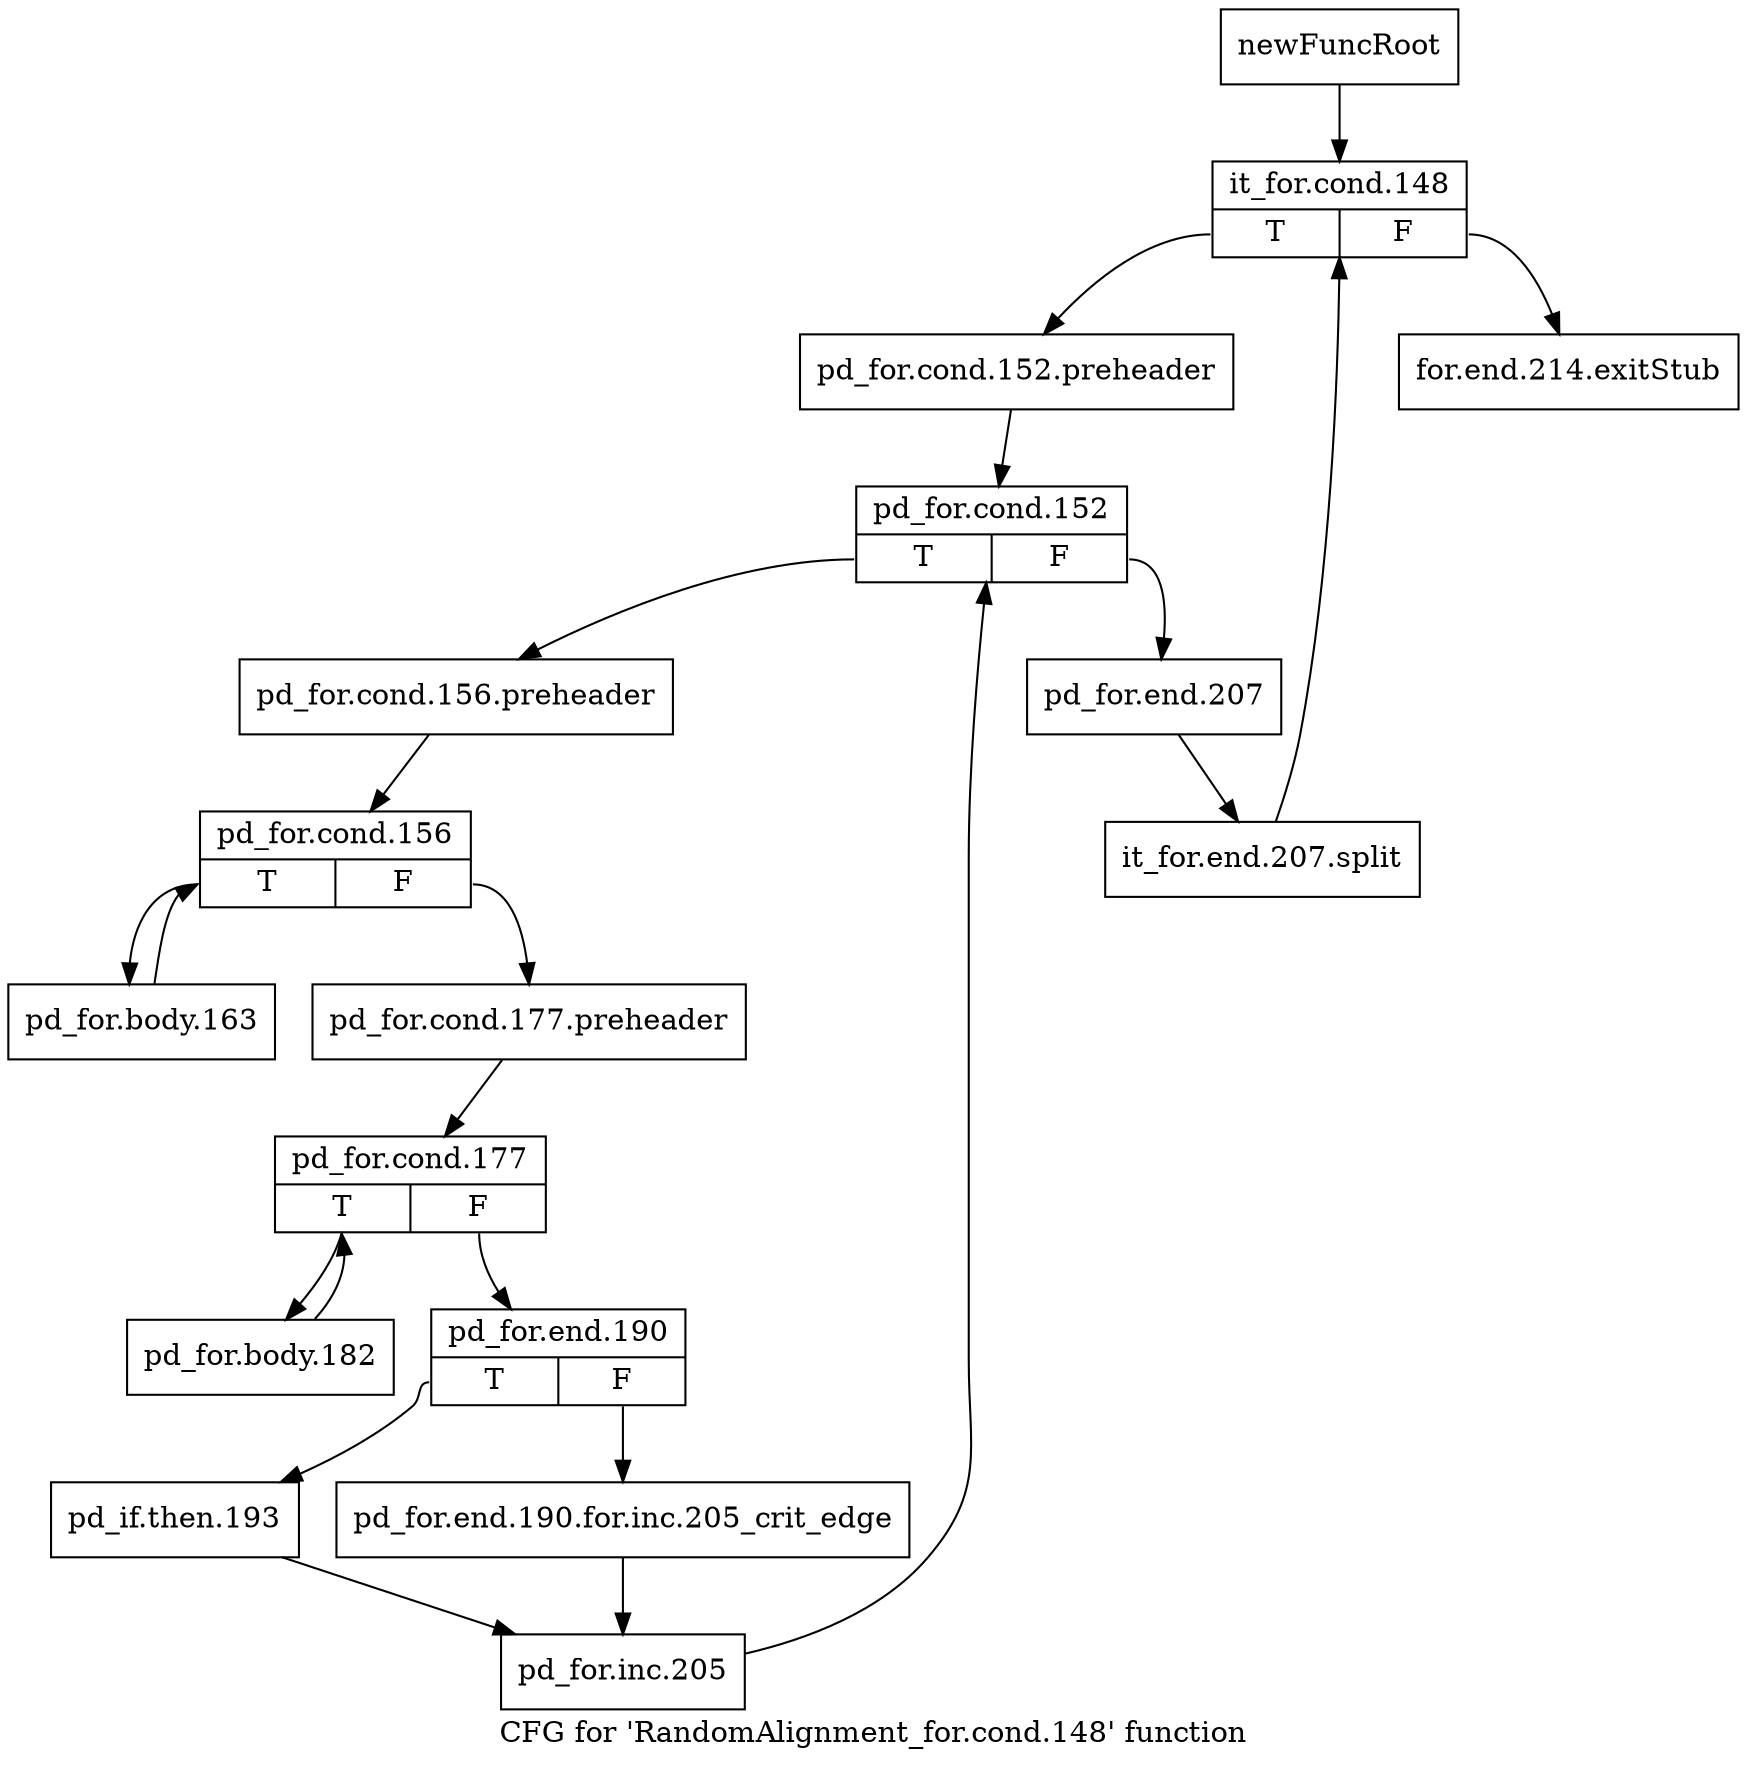digraph "CFG for 'RandomAlignment_for.cond.148' function" {
	label="CFG for 'RandomAlignment_for.cond.148' function";

	Node0x31575f0 [shape=record,label="{newFuncRoot}"];
	Node0x31575f0 -> Node0x3157690;
	Node0x3157640 [shape=record,label="{for.end.214.exitStub}"];
	Node0x3157690 [shape=record,label="{it_for.cond.148|{<s0>T|<s1>F}}"];
	Node0x3157690:s0 -> Node0x31576e0;
	Node0x3157690:s1 -> Node0x3157640;
	Node0x31576e0 [shape=record,label="{pd_for.cond.152.preheader}"];
	Node0x31576e0 -> Node0x3157730;
	Node0x3157730 [shape=record,label="{pd_for.cond.152|{<s0>T|<s1>F}}"];
	Node0x3157730:s0 -> Node0x31577d0;
	Node0x3157730:s1 -> Node0x3157780;
	Node0x3157780 [shape=record,label="{pd_for.end.207}"];
	Node0x3157780 -> Node0x38c2850;
	Node0x38c2850 [shape=record,label="{it_for.end.207.split}"];
	Node0x38c2850 -> Node0x3157690;
	Node0x31577d0 [shape=record,label="{pd_for.cond.156.preheader}"];
	Node0x31577d0 -> Node0x3157820;
	Node0x3157820 [shape=record,label="{pd_for.cond.156|{<s0>T|<s1>F}}"];
	Node0x3157820:s0 -> Node0x3157aa0;
	Node0x3157820:s1 -> Node0x3157870;
	Node0x3157870 [shape=record,label="{pd_for.cond.177.preheader}"];
	Node0x3157870 -> Node0x31578c0;
	Node0x31578c0 [shape=record,label="{pd_for.cond.177|{<s0>T|<s1>F}}"];
	Node0x31578c0:s0 -> Node0x3157a50;
	Node0x31578c0:s1 -> Node0x3157910;
	Node0x3157910 [shape=record,label="{pd_for.end.190|{<s0>T|<s1>F}}"];
	Node0x3157910:s0 -> Node0x31579b0;
	Node0x3157910:s1 -> Node0x3157960;
	Node0x3157960 [shape=record,label="{pd_for.end.190.for.inc.205_crit_edge}"];
	Node0x3157960 -> Node0x3157a00;
	Node0x31579b0 [shape=record,label="{pd_if.then.193}"];
	Node0x31579b0 -> Node0x3157a00;
	Node0x3157a00 [shape=record,label="{pd_for.inc.205}"];
	Node0x3157a00 -> Node0x3157730;
	Node0x3157a50 [shape=record,label="{pd_for.body.182}"];
	Node0x3157a50 -> Node0x31578c0;
	Node0x3157aa0 [shape=record,label="{pd_for.body.163}"];
	Node0x3157aa0 -> Node0x3157820;
}
